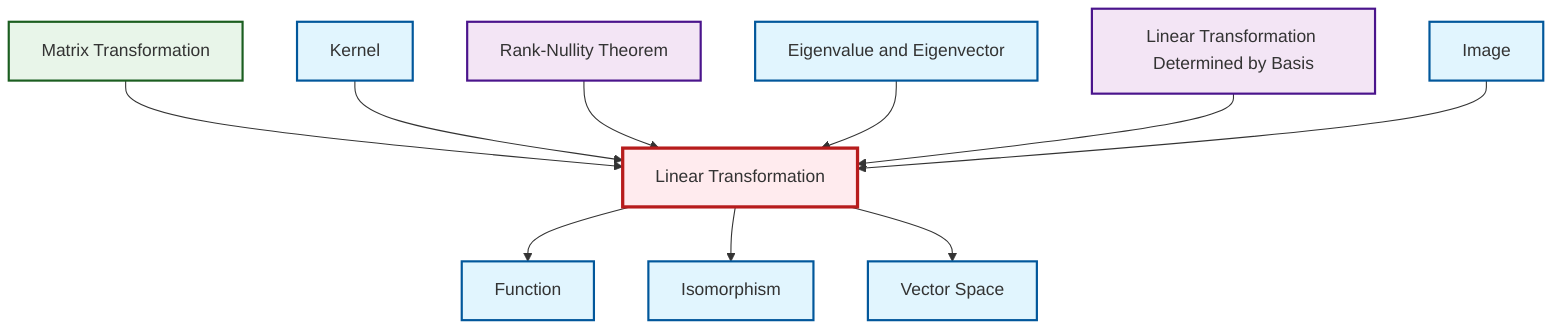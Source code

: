 graph TD
    classDef definition fill:#e1f5fe,stroke:#01579b,stroke-width:2px
    classDef theorem fill:#f3e5f5,stroke:#4a148c,stroke-width:2px
    classDef axiom fill:#fff3e0,stroke:#e65100,stroke-width:2px
    classDef example fill:#e8f5e9,stroke:#1b5e20,stroke-width:2px
    classDef current fill:#ffebee,stroke:#b71c1c,stroke-width:3px
    thm-rank-nullity["Rank-Nullity Theorem"]:::theorem
    def-vector-space["Vector Space"]:::definition
    ex-matrix-transformation["Matrix Transformation"]:::example
    def-image["Image"]:::definition
    def-eigenvalue-eigenvector["Eigenvalue and Eigenvector"]:::definition
    def-kernel["Kernel"]:::definition
    def-function["Function"]:::definition
    def-linear-transformation["Linear Transformation"]:::definition
    def-isomorphism["Isomorphism"]:::definition
    thm-linear-transformation-basis["Linear Transformation Determined by Basis"]:::theorem
    ex-matrix-transformation --> def-linear-transformation
    def-kernel --> def-linear-transformation
    def-linear-transformation --> def-function
    thm-rank-nullity --> def-linear-transformation
    def-eigenvalue-eigenvector --> def-linear-transformation
    def-linear-transformation --> def-isomorphism
    thm-linear-transformation-basis --> def-linear-transformation
    def-linear-transformation --> def-vector-space
    def-image --> def-linear-transformation
    class def-linear-transformation current